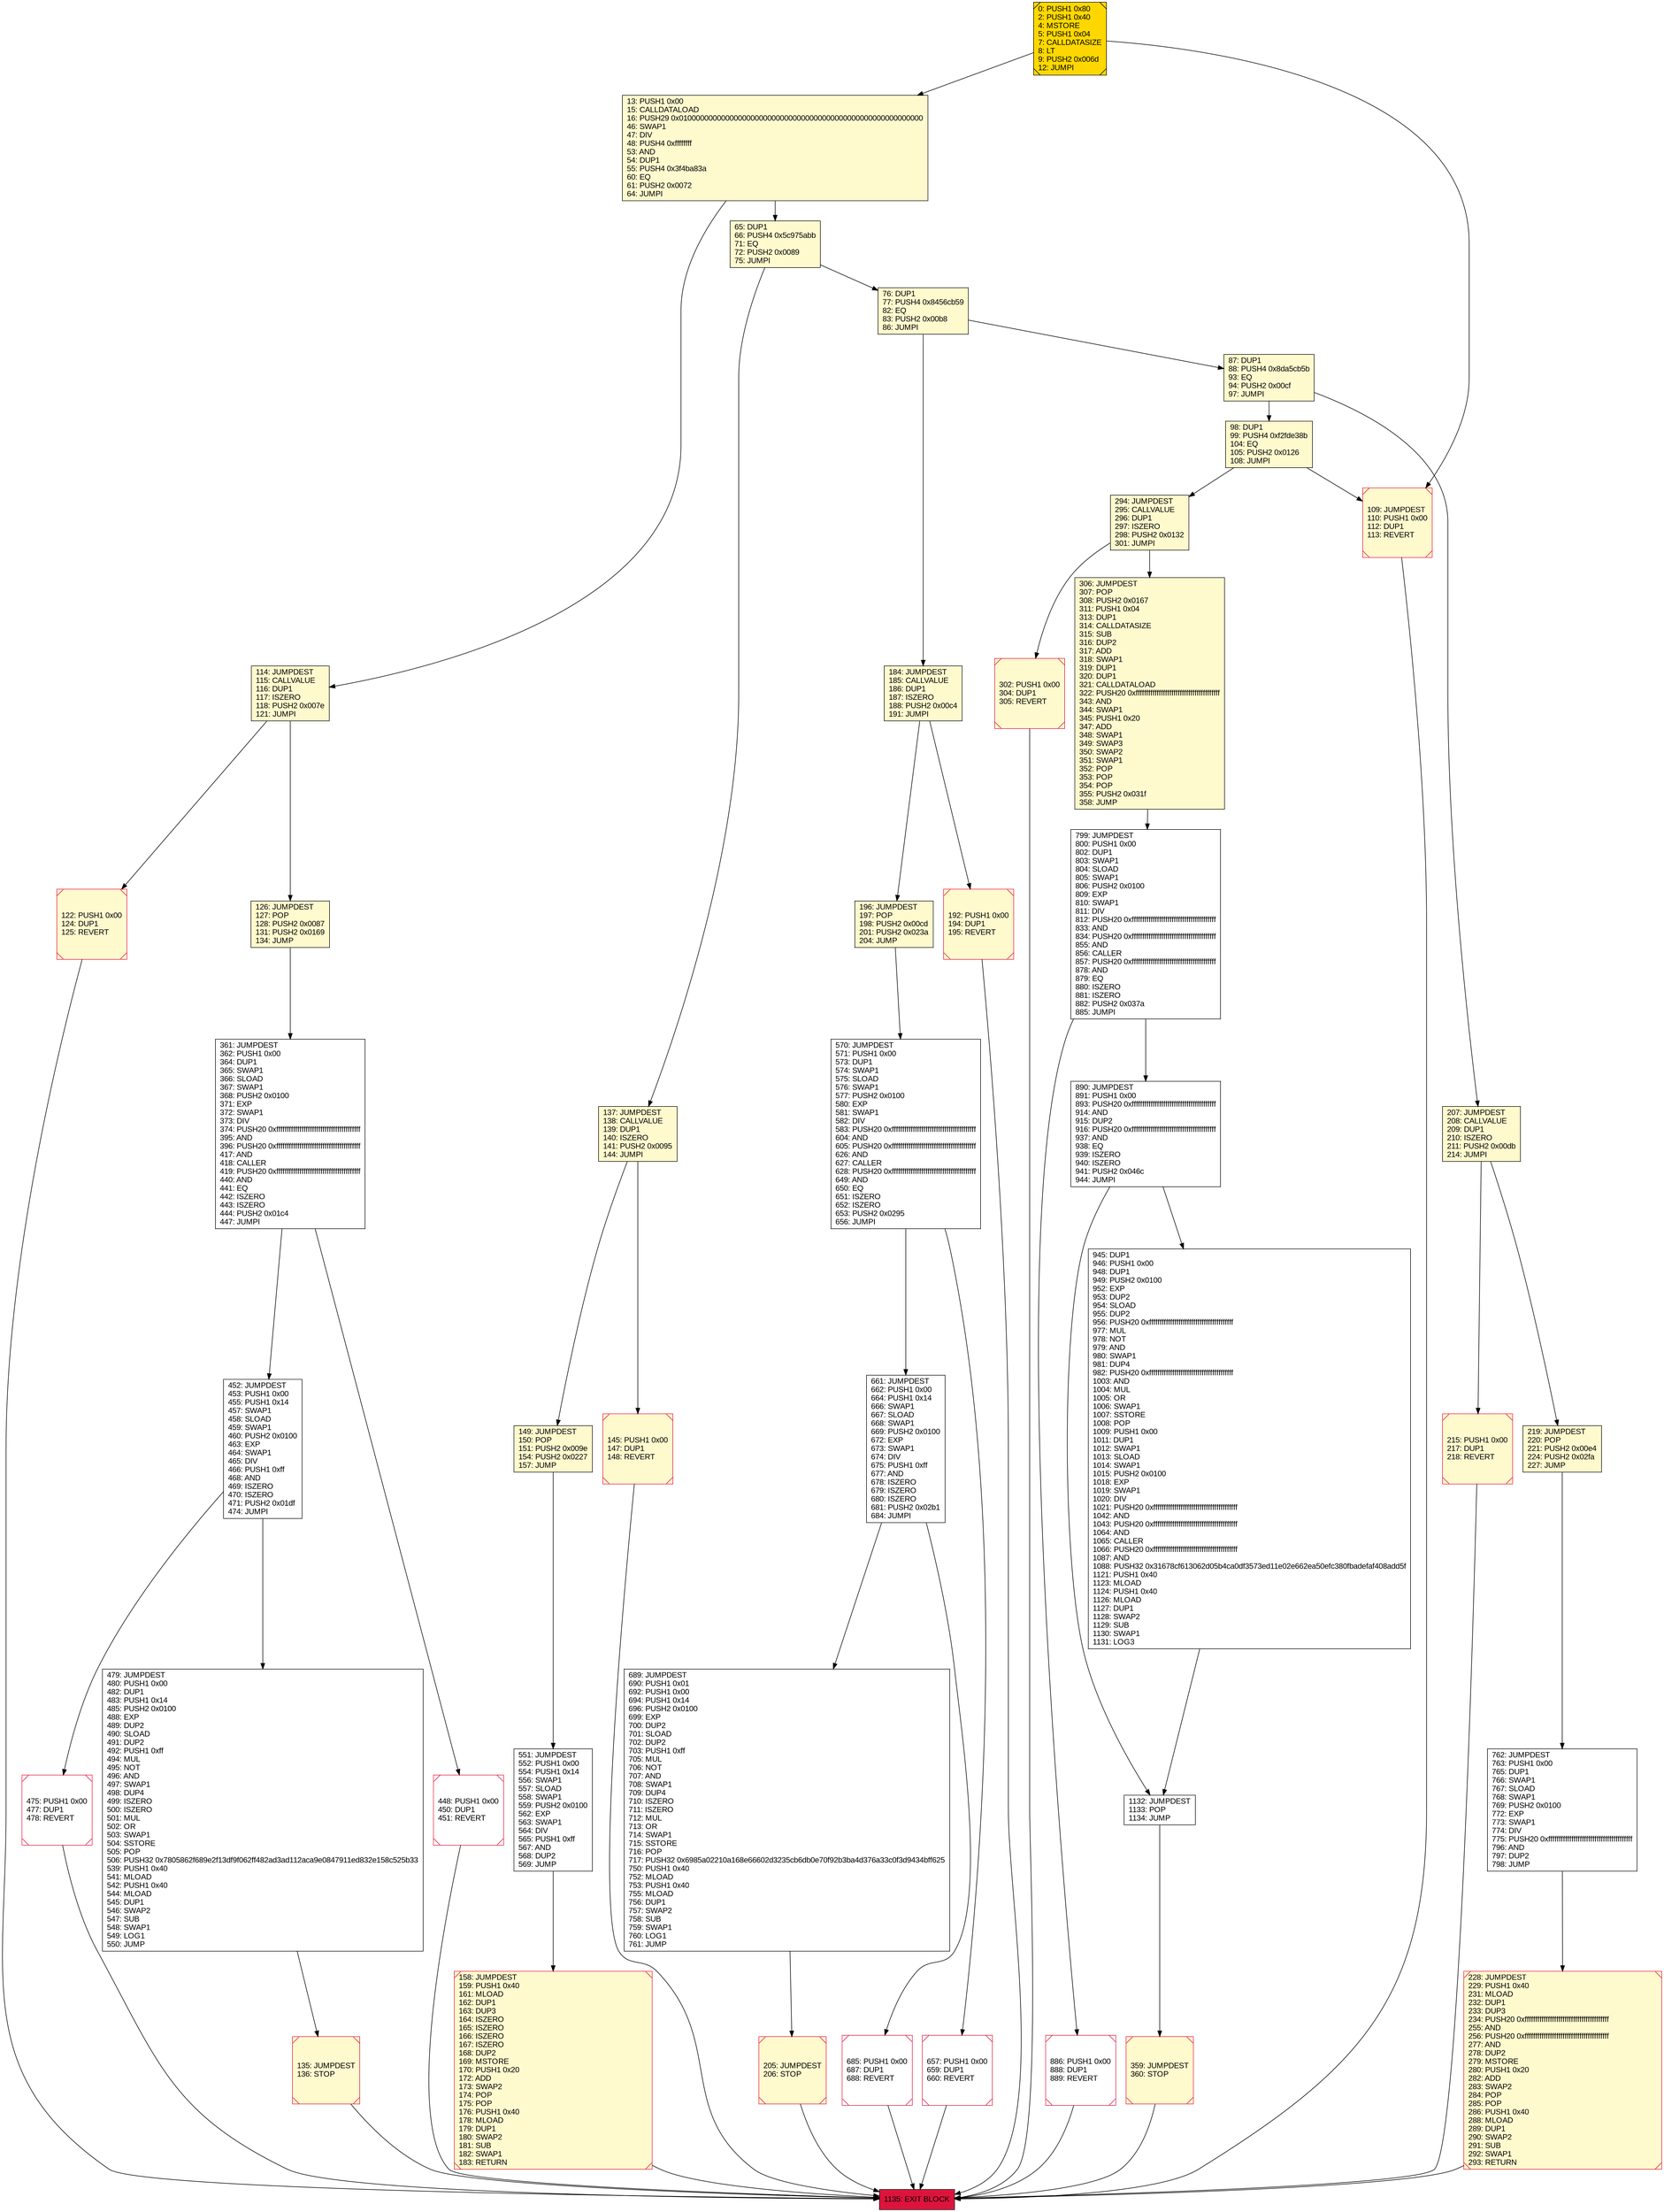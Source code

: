 digraph G {
bgcolor=transparent rankdir=UD;
node [shape=box style=filled color=black fillcolor=white fontname=arial fontcolor=black];
551 [label="551: JUMPDEST\l552: PUSH1 0x00\l554: PUSH1 0x14\l556: SWAP1\l557: SLOAD\l558: SWAP1\l559: PUSH2 0x0100\l562: EXP\l563: SWAP1\l564: DIV\l565: PUSH1 0xff\l567: AND\l568: DUP2\l569: JUMP\l" ];
1132 [label="1132: JUMPDEST\l1133: POP\l1134: JUMP\l" ];
762 [label="762: JUMPDEST\l763: PUSH1 0x00\l765: DUP1\l766: SWAP1\l767: SLOAD\l768: SWAP1\l769: PUSH2 0x0100\l772: EXP\l773: SWAP1\l774: DIV\l775: PUSH20 0xffffffffffffffffffffffffffffffffffffffff\l796: AND\l797: DUP2\l798: JUMP\l" ];
685 [label="685: PUSH1 0x00\l687: DUP1\l688: REVERT\l" shape=Msquare color=crimson ];
149 [label="149: JUMPDEST\l150: POP\l151: PUSH2 0x009e\l154: PUSH2 0x0227\l157: JUMP\l" fillcolor=lemonchiffon ];
570 [label="570: JUMPDEST\l571: PUSH1 0x00\l573: DUP1\l574: SWAP1\l575: SLOAD\l576: SWAP1\l577: PUSH2 0x0100\l580: EXP\l581: SWAP1\l582: DIV\l583: PUSH20 0xffffffffffffffffffffffffffffffffffffffff\l604: AND\l605: PUSH20 0xffffffffffffffffffffffffffffffffffffffff\l626: AND\l627: CALLER\l628: PUSH20 0xffffffffffffffffffffffffffffffffffffffff\l649: AND\l650: EQ\l651: ISZERO\l652: ISZERO\l653: PUSH2 0x0295\l656: JUMPI\l" ];
87 [label="87: DUP1\l88: PUSH4 0x8da5cb5b\l93: EQ\l94: PUSH2 0x00cf\l97: JUMPI\l" fillcolor=lemonchiffon ];
302 [label="302: PUSH1 0x00\l304: DUP1\l305: REVERT\l" fillcolor=lemonchiffon shape=Msquare color=crimson ];
135 [label="135: JUMPDEST\l136: STOP\l" fillcolor=lemonchiffon shape=Msquare color=crimson ];
126 [label="126: JUMPDEST\l127: POP\l128: PUSH2 0x0087\l131: PUSH2 0x0169\l134: JUMP\l" fillcolor=lemonchiffon ];
886 [label="886: PUSH1 0x00\l888: DUP1\l889: REVERT\l" shape=Msquare color=crimson ];
294 [label="294: JUMPDEST\l295: CALLVALUE\l296: DUP1\l297: ISZERO\l298: PUSH2 0x0132\l301: JUMPI\l" fillcolor=lemonchiffon ];
219 [label="219: JUMPDEST\l220: POP\l221: PUSH2 0x00e4\l224: PUSH2 0x02fa\l227: JUMP\l" fillcolor=lemonchiffon ];
205 [label="205: JUMPDEST\l206: STOP\l" fillcolor=lemonchiffon shape=Msquare color=crimson ];
306 [label="306: JUMPDEST\l307: POP\l308: PUSH2 0x0167\l311: PUSH1 0x04\l313: DUP1\l314: CALLDATASIZE\l315: SUB\l316: DUP2\l317: ADD\l318: SWAP1\l319: DUP1\l320: DUP1\l321: CALLDATALOAD\l322: PUSH20 0xffffffffffffffffffffffffffffffffffffffff\l343: AND\l344: SWAP1\l345: PUSH1 0x20\l347: ADD\l348: SWAP1\l349: SWAP3\l350: SWAP2\l351: SWAP1\l352: POP\l353: POP\l354: POP\l355: PUSH2 0x031f\l358: JUMP\l" fillcolor=lemonchiffon ];
122 [label="122: PUSH1 0x00\l124: DUP1\l125: REVERT\l" fillcolor=lemonchiffon shape=Msquare color=crimson ];
689 [label="689: JUMPDEST\l690: PUSH1 0x01\l692: PUSH1 0x00\l694: PUSH1 0x14\l696: PUSH2 0x0100\l699: EXP\l700: DUP2\l701: SLOAD\l702: DUP2\l703: PUSH1 0xff\l705: MUL\l706: NOT\l707: AND\l708: SWAP1\l709: DUP4\l710: ISZERO\l711: ISZERO\l712: MUL\l713: OR\l714: SWAP1\l715: SSTORE\l716: POP\l717: PUSH32 0x6985a02210a168e66602d3235cb6db0e70f92b3ba4d376a33c0f3d9434bff625\l750: PUSH1 0x40\l752: MLOAD\l753: PUSH1 0x40\l755: MLOAD\l756: DUP1\l757: SWAP2\l758: SUB\l759: SWAP1\l760: LOG1\l761: JUMP\l" ];
890 [label="890: JUMPDEST\l891: PUSH1 0x00\l893: PUSH20 0xffffffffffffffffffffffffffffffffffffffff\l914: AND\l915: DUP2\l916: PUSH20 0xffffffffffffffffffffffffffffffffffffffff\l937: AND\l938: EQ\l939: ISZERO\l940: ISZERO\l941: PUSH2 0x046c\l944: JUMPI\l" ];
13 [label="13: PUSH1 0x00\l15: CALLDATALOAD\l16: PUSH29 0x0100000000000000000000000000000000000000000000000000000000\l46: SWAP1\l47: DIV\l48: PUSH4 0xffffffff\l53: AND\l54: DUP1\l55: PUSH4 0x3f4ba83a\l60: EQ\l61: PUSH2 0x0072\l64: JUMPI\l" fillcolor=lemonchiffon ];
945 [label="945: DUP1\l946: PUSH1 0x00\l948: DUP1\l949: PUSH2 0x0100\l952: EXP\l953: DUP2\l954: SLOAD\l955: DUP2\l956: PUSH20 0xffffffffffffffffffffffffffffffffffffffff\l977: MUL\l978: NOT\l979: AND\l980: SWAP1\l981: DUP4\l982: PUSH20 0xffffffffffffffffffffffffffffffffffffffff\l1003: AND\l1004: MUL\l1005: OR\l1006: SWAP1\l1007: SSTORE\l1008: POP\l1009: PUSH1 0x00\l1011: DUP1\l1012: SWAP1\l1013: SLOAD\l1014: SWAP1\l1015: PUSH2 0x0100\l1018: EXP\l1019: SWAP1\l1020: DIV\l1021: PUSH20 0xffffffffffffffffffffffffffffffffffffffff\l1042: AND\l1043: PUSH20 0xffffffffffffffffffffffffffffffffffffffff\l1064: AND\l1065: CALLER\l1066: PUSH20 0xffffffffffffffffffffffffffffffffffffffff\l1087: AND\l1088: PUSH32 0x31678cf613062d05b4ca0df3573ed11e02e662ea50efc380fbadefaf408add5f\l1121: PUSH1 0x40\l1123: MLOAD\l1124: PUSH1 0x40\l1126: MLOAD\l1127: DUP1\l1128: SWAP2\l1129: SUB\l1130: SWAP1\l1131: LOG3\l" ];
98 [label="98: DUP1\l99: PUSH4 0xf2fde38b\l104: EQ\l105: PUSH2 0x0126\l108: JUMPI\l" fillcolor=lemonchiffon ];
184 [label="184: JUMPDEST\l185: CALLVALUE\l186: DUP1\l187: ISZERO\l188: PUSH2 0x00c4\l191: JUMPI\l" fillcolor=lemonchiffon ];
192 [label="192: PUSH1 0x00\l194: DUP1\l195: REVERT\l" fillcolor=lemonchiffon shape=Msquare color=crimson ];
448 [label="448: PUSH1 0x00\l450: DUP1\l451: REVERT\l" shape=Msquare color=crimson ];
158 [label="158: JUMPDEST\l159: PUSH1 0x40\l161: MLOAD\l162: DUP1\l163: DUP3\l164: ISZERO\l165: ISZERO\l166: ISZERO\l167: ISZERO\l168: DUP2\l169: MSTORE\l170: PUSH1 0x20\l172: ADD\l173: SWAP2\l174: POP\l175: POP\l176: PUSH1 0x40\l178: MLOAD\l179: DUP1\l180: SWAP2\l181: SUB\l182: SWAP1\l183: RETURN\l" fillcolor=lemonchiffon shape=Msquare color=crimson ];
661 [label="661: JUMPDEST\l662: PUSH1 0x00\l664: PUSH1 0x14\l666: SWAP1\l667: SLOAD\l668: SWAP1\l669: PUSH2 0x0100\l672: EXP\l673: SWAP1\l674: DIV\l675: PUSH1 0xff\l677: AND\l678: ISZERO\l679: ISZERO\l680: ISZERO\l681: PUSH2 0x02b1\l684: JUMPI\l" ];
137 [label="137: JUMPDEST\l138: CALLVALUE\l139: DUP1\l140: ISZERO\l141: PUSH2 0x0095\l144: JUMPI\l" fillcolor=lemonchiffon ];
196 [label="196: JUMPDEST\l197: POP\l198: PUSH2 0x00cd\l201: PUSH2 0x023a\l204: JUMP\l" fillcolor=lemonchiffon ];
109 [label="109: JUMPDEST\l110: PUSH1 0x00\l112: DUP1\l113: REVERT\l" fillcolor=lemonchiffon shape=Msquare color=crimson ];
207 [label="207: JUMPDEST\l208: CALLVALUE\l209: DUP1\l210: ISZERO\l211: PUSH2 0x00db\l214: JUMPI\l" fillcolor=lemonchiffon ];
0 [label="0: PUSH1 0x80\l2: PUSH1 0x40\l4: MSTORE\l5: PUSH1 0x04\l7: CALLDATASIZE\l8: LT\l9: PUSH2 0x006d\l12: JUMPI\l" fillcolor=lemonchiffon shape=Msquare fillcolor=gold ];
114 [label="114: JUMPDEST\l115: CALLVALUE\l116: DUP1\l117: ISZERO\l118: PUSH2 0x007e\l121: JUMPI\l" fillcolor=lemonchiffon ];
799 [label="799: JUMPDEST\l800: PUSH1 0x00\l802: DUP1\l803: SWAP1\l804: SLOAD\l805: SWAP1\l806: PUSH2 0x0100\l809: EXP\l810: SWAP1\l811: DIV\l812: PUSH20 0xffffffffffffffffffffffffffffffffffffffff\l833: AND\l834: PUSH20 0xffffffffffffffffffffffffffffffffffffffff\l855: AND\l856: CALLER\l857: PUSH20 0xffffffffffffffffffffffffffffffffffffffff\l878: AND\l879: EQ\l880: ISZERO\l881: ISZERO\l882: PUSH2 0x037a\l885: JUMPI\l" ];
76 [label="76: DUP1\l77: PUSH4 0x8456cb59\l82: EQ\l83: PUSH2 0x00b8\l86: JUMPI\l" fillcolor=lemonchiffon ];
1135 [label="1135: EXIT BLOCK\l" fillcolor=crimson ];
145 [label="145: PUSH1 0x00\l147: DUP1\l148: REVERT\l" fillcolor=lemonchiffon shape=Msquare color=crimson ];
657 [label="657: PUSH1 0x00\l659: DUP1\l660: REVERT\l" shape=Msquare color=crimson ];
359 [label="359: JUMPDEST\l360: STOP\l" fillcolor=lemonchiffon shape=Msquare color=crimson ];
215 [label="215: PUSH1 0x00\l217: DUP1\l218: REVERT\l" fillcolor=lemonchiffon shape=Msquare color=crimson ];
361 [label="361: JUMPDEST\l362: PUSH1 0x00\l364: DUP1\l365: SWAP1\l366: SLOAD\l367: SWAP1\l368: PUSH2 0x0100\l371: EXP\l372: SWAP1\l373: DIV\l374: PUSH20 0xffffffffffffffffffffffffffffffffffffffff\l395: AND\l396: PUSH20 0xffffffffffffffffffffffffffffffffffffffff\l417: AND\l418: CALLER\l419: PUSH20 0xffffffffffffffffffffffffffffffffffffffff\l440: AND\l441: EQ\l442: ISZERO\l443: ISZERO\l444: PUSH2 0x01c4\l447: JUMPI\l" ];
228 [label="228: JUMPDEST\l229: PUSH1 0x40\l231: MLOAD\l232: DUP1\l233: DUP3\l234: PUSH20 0xffffffffffffffffffffffffffffffffffffffff\l255: AND\l256: PUSH20 0xffffffffffffffffffffffffffffffffffffffff\l277: AND\l278: DUP2\l279: MSTORE\l280: PUSH1 0x20\l282: ADD\l283: SWAP2\l284: POP\l285: POP\l286: PUSH1 0x40\l288: MLOAD\l289: DUP1\l290: SWAP2\l291: SUB\l292: SWAP1\l293: RETURN\l" fillcolor=lemonchiffon shape=Msquare color=crimson ];
475 [label="475: PUSH1 0x00\l477: DUP1\l478: REVERT\l" shape=Msquare color=crimson ];
452 [label="452: JUMPDEST\l453: PUSH1 0x00\l455: PUSH1 0x14\l457: SWAP1\l458: SLOAD\l459: SWAP1\l460: PUSH2 0x0100\l463: EXP\l464: SWAP1\l465: DIV\l466: PUSH1 0xff\l468: AND\l469: ISZERO\l470: ISZERO\l471: PUSH2 0x01df\l474: JUMPI\l" ];
479 [label="479: JUMPDEST\l480: PUSH1 0x00\l482: DUP1\l483: PUSH1 0x14\l485: PUSH2 0x0100\l488: EXP\l489: DUP2\l490: SLOAD\l491: DUP2\l492: PUSH1 0xff\l494: MUL\l495: NOT\l496: AND\l497: SWAP1\l498: DUP4\l499: ISZERO\l500: ISZERO\l501: MUL\l502: OR\l503: SWAP1\l504: SSTORE\l505: POP\l506: PUSH32 0x7805862f689e2f13df9f062ff482ad3ad112aca9e0847911ed832e158c525b33\l539: PUSH1 0x40\l541: MLOAD\l542: PUSH1 0x40\l544: MLOAD\l545: DUP1\l546: SWAP2\l547: SUB\l548: SWAP1\l549: LOG1\l550: JUMP\l" ];
65 [label="65: DUP1\l66: PUSH4 0x5c975abb\l71: EQ\l72: PUSH2 0x0089\l75: JUMPI\l" fillcolor=lemonchiffon ];
184 -> 192;
0 -> 109;
890 -> 945;
294 -> 306;
98 -> 294;
109 -> 1135;
192 -> 1135;
448 -> 1135;
87 -> 98;
219 -> 762;
475 -> 1135;
361 -> 448;
65 -> 137;
215 -> 1135;
359 -> 1135;
13 -> 65;
126 -> 361;
570 -> 661;
114 -> 122;
306 -> 799;
0 -> 13;
122 -> 1135;
205 -> 1135;
13 -> 114;
98 -> 109;
886 -> 1135;
1132 -> 359;
799 -> 886;
114 -> 126;
452 -> 479;
452 -> 475;
689 -> 205;
184 -> 196;
76 -> 184;
361 -> 452;
158 -> 1135;
149 -> 551;
65 -> 76;
945 -> 1132;
137 -> 145;
294 -> 302;
890 -> 1132;
228 -> 1135;
207 -> 215;
145 -> 1135;
657 -> 1135;
302 -> 1135;
551 -> 158;
76 -> 87;
685 -> 1135;
87 -> 207;
479 -> 135;
661 -> 685;
137 -> 149;
196 -> 570;
207 -> 219;
799 -> 890;
661 -> 689;
762 -> 228;
135 -> 1135;
570 -> 657;
}